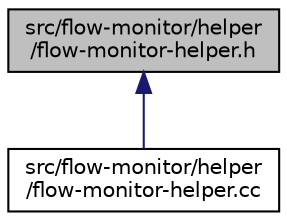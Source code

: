 digraph "src/flow-monitor/helper/flow-monitor-helper.h"
{
 // LATEX_PDF_SIZE
  edge [fontname="Helvetica",fontsize="10",labelfontname="Helvetica",labelfontsize="10"];
  node [fontname="Helvetica",fontsize="10",shape=record];
  Node1 [label="src/flow-monitor/helper\l/flow-monitor-helper.h",height=0.2,width=0.4,color="black", fillcolor="grey75", style="filled", fontcolor="black",tooltip=" "];
  Node1 -> Node2 [dir="back",color="midnightblue",fontsize="10",style="solid",fontname="Helvetica"];
  Node2 [label="src/flow-monitor/helper\l/flow-monitor-helper.cc",height=0.2,width=0.4,color="black", fillcolor="white", style="filled",URL="$flow-monitor-helper_8cc.html",tooltip=" "];
}
